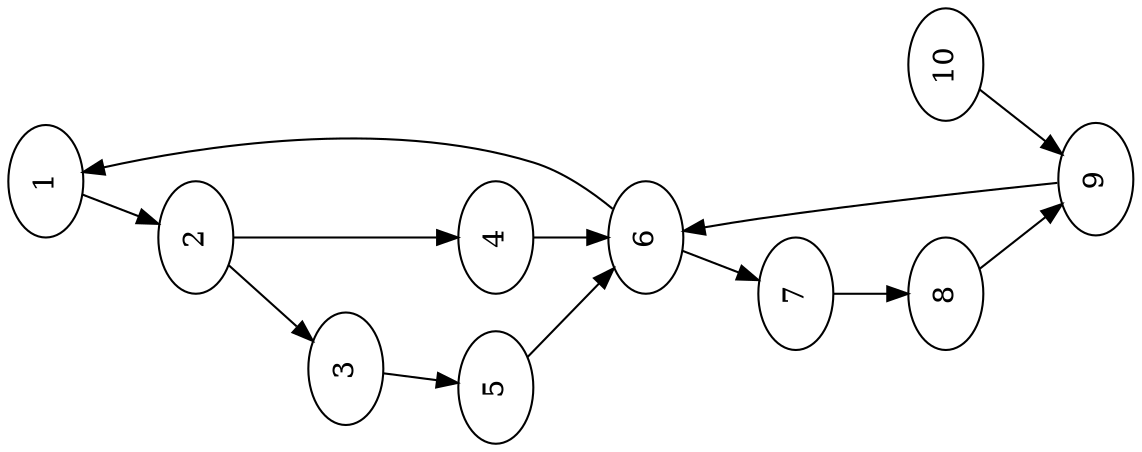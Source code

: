 digraph {
landscape=true
1 -> 2
2 -> 3
2 -> 4
3 -> 5
4 -> 6
5 -> 6
6 -> 1
6 -> 7
7 -> 8
8 -> 9
9 -> 6
10 -> 9
}